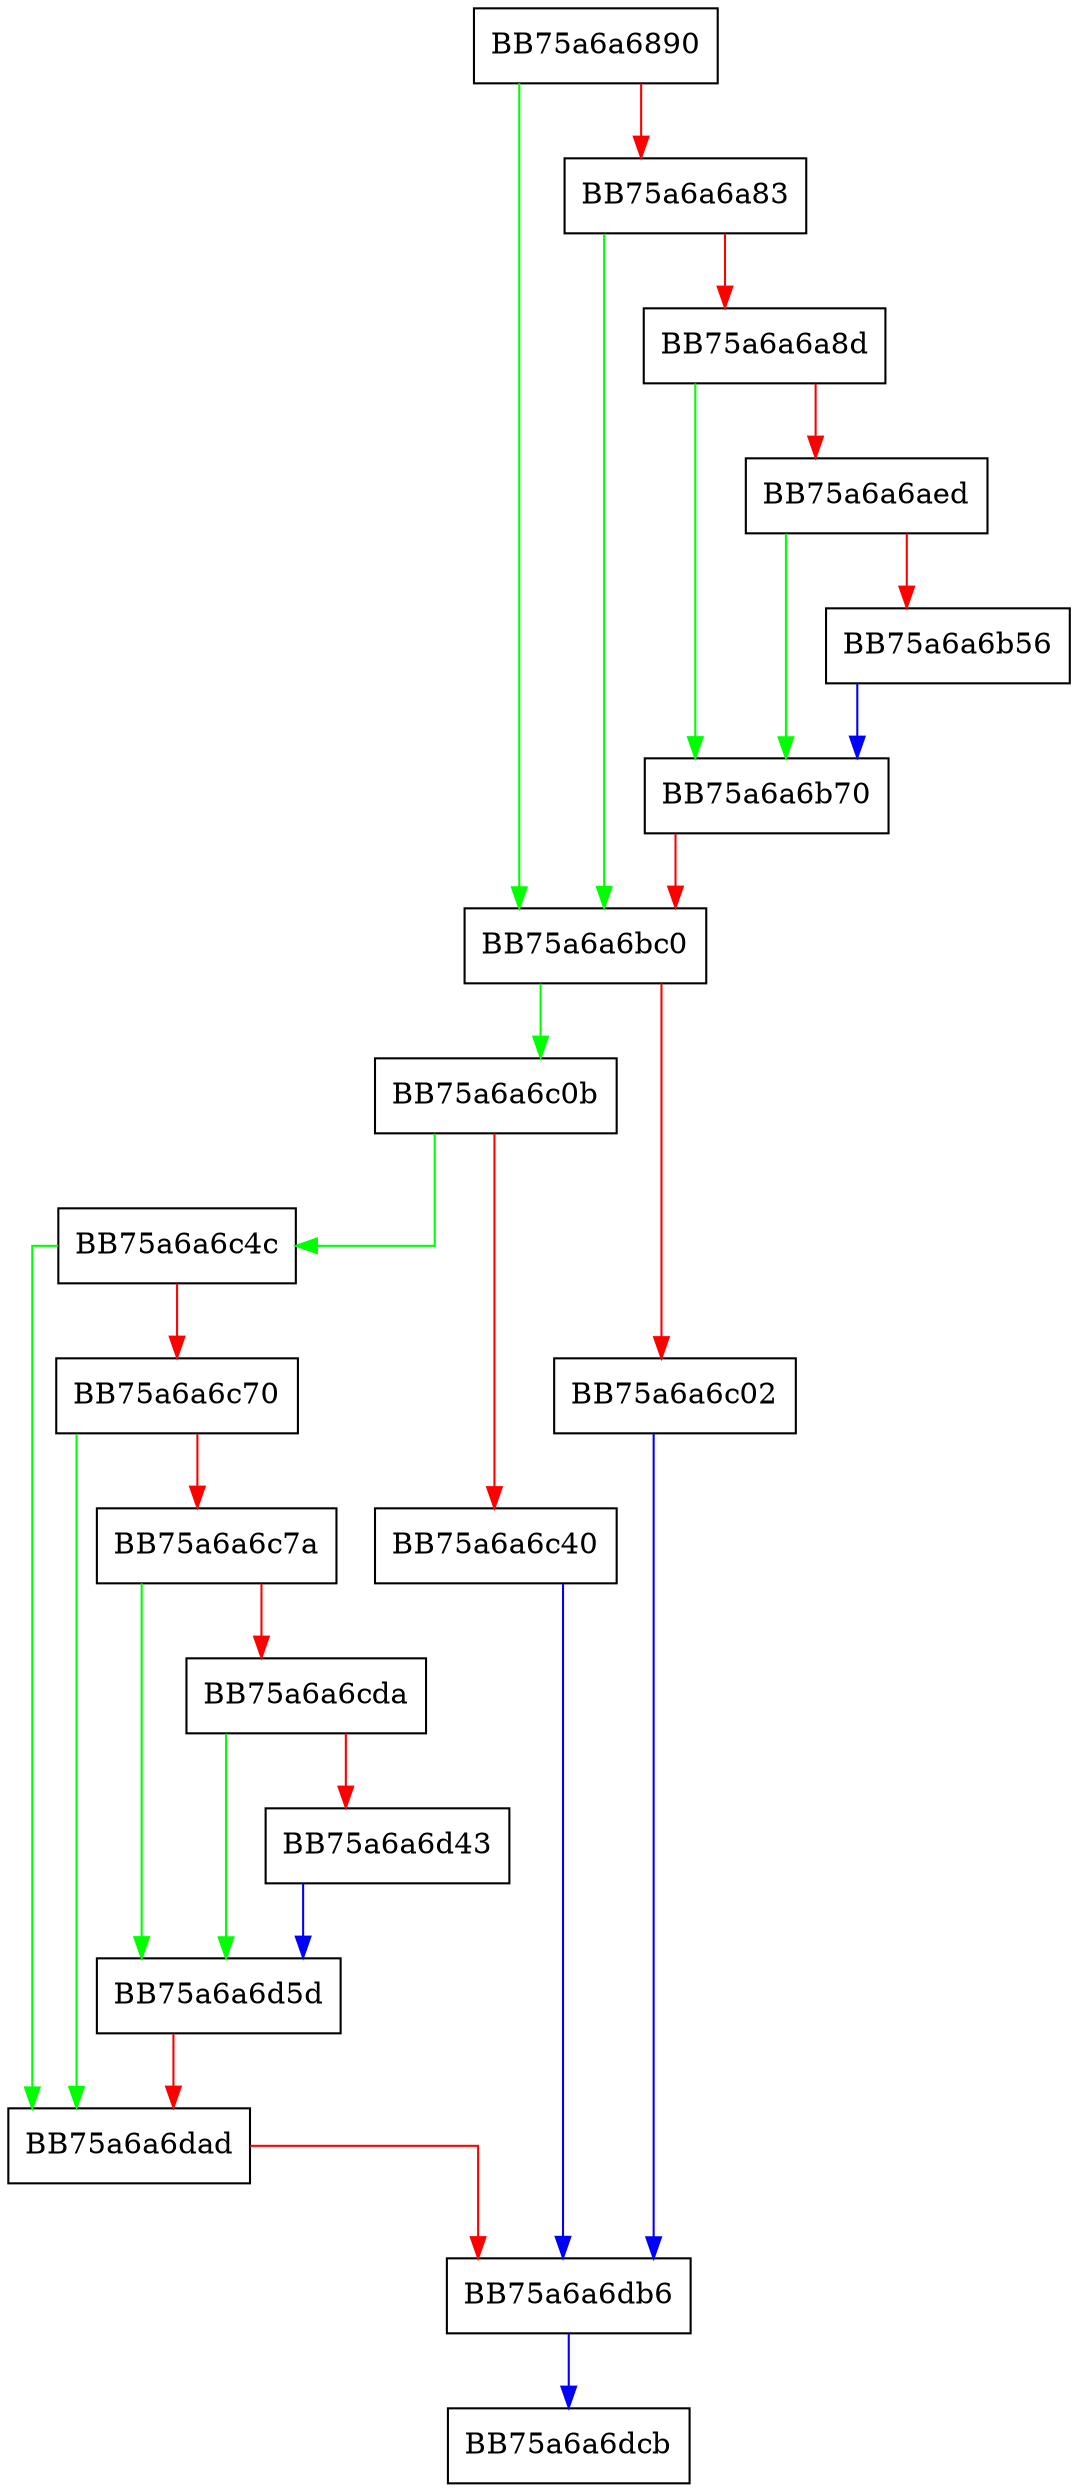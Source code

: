 digraph _configure_compute_device {
  node [shape="box"];
  graph [splines=ortho];
  BB75a6a6890 -> BB75a6a6bc0 [color="green"];
  BB75a6a6890 -> BB75a6a6a83 [color="red"];
  BB75a6a6a83 -> BB75a6a6bc0 [color="green"];
  BB75a6a6a83 -> BB75a6a6a8d [color="red"];
  BB75a6a6a8d -> BB75a6a6b70 [color="green"];
  BB75a6a6a8d -> BB75a6a6aed [color="red"];
  BB75a6a6aed -> BB75a6a6b70 [color="green"];
  BB75a6a6aed -> BB75a6a6b56 [color="red"];
  BB75a6a6b56 -> BB75a6a6b70 [color="blue"];
  BB75a6a6b70 -> BB75a6a6bc0 [color="red"];
  BB75a6a6bc0 -> BB75a6a6c0b [color="green"];
  BB75a6a6bc0 -> BB75a6a6c02 [color="red"];
  BB75a6a6c02 -> BB75a6a6db6 [color="blue"];
  BB75a6a6c0b -> BB75a6a6c4c [color="green"];
  BB75a6a6c0b -> BB75a6a6c40 [color="red"];
  BB75a6a6c40 -> BB75a6a6db6 [color="blue"];
  BB75a6a6c4c -> BB75a6a6dad [color="green"];
  BB75a6a6c4c -> BB75a6a6c70 [color="red"];
  BB75a6a6c70 -> BB75a6a6dad [color="green"];
  BB75a6a6c70 -> BB75a6a6c7a [color="red"];
  BB75a6a6c7a -> BB75a6a6d5d [color="green"];
  BB75a6a6c7a -> BB75a6a6cda [color="red"];
  BB75a6a6cda -> BB75a6a6d5d [color="green"];
  BB75a6a6cda -> BB75a6a6d43 [color="red"];
  BB75a6a6d43 -> BB75a6a6d5d [color="blue"];
  BB75a6a6d5d -> BB75a6a6dad [color="red"];
  BB75a6a6dad -> BB75a6a6db6 [color="red"];
  BB75a6a6db6 -> BB75a6a6dcb [color="blue"];
}